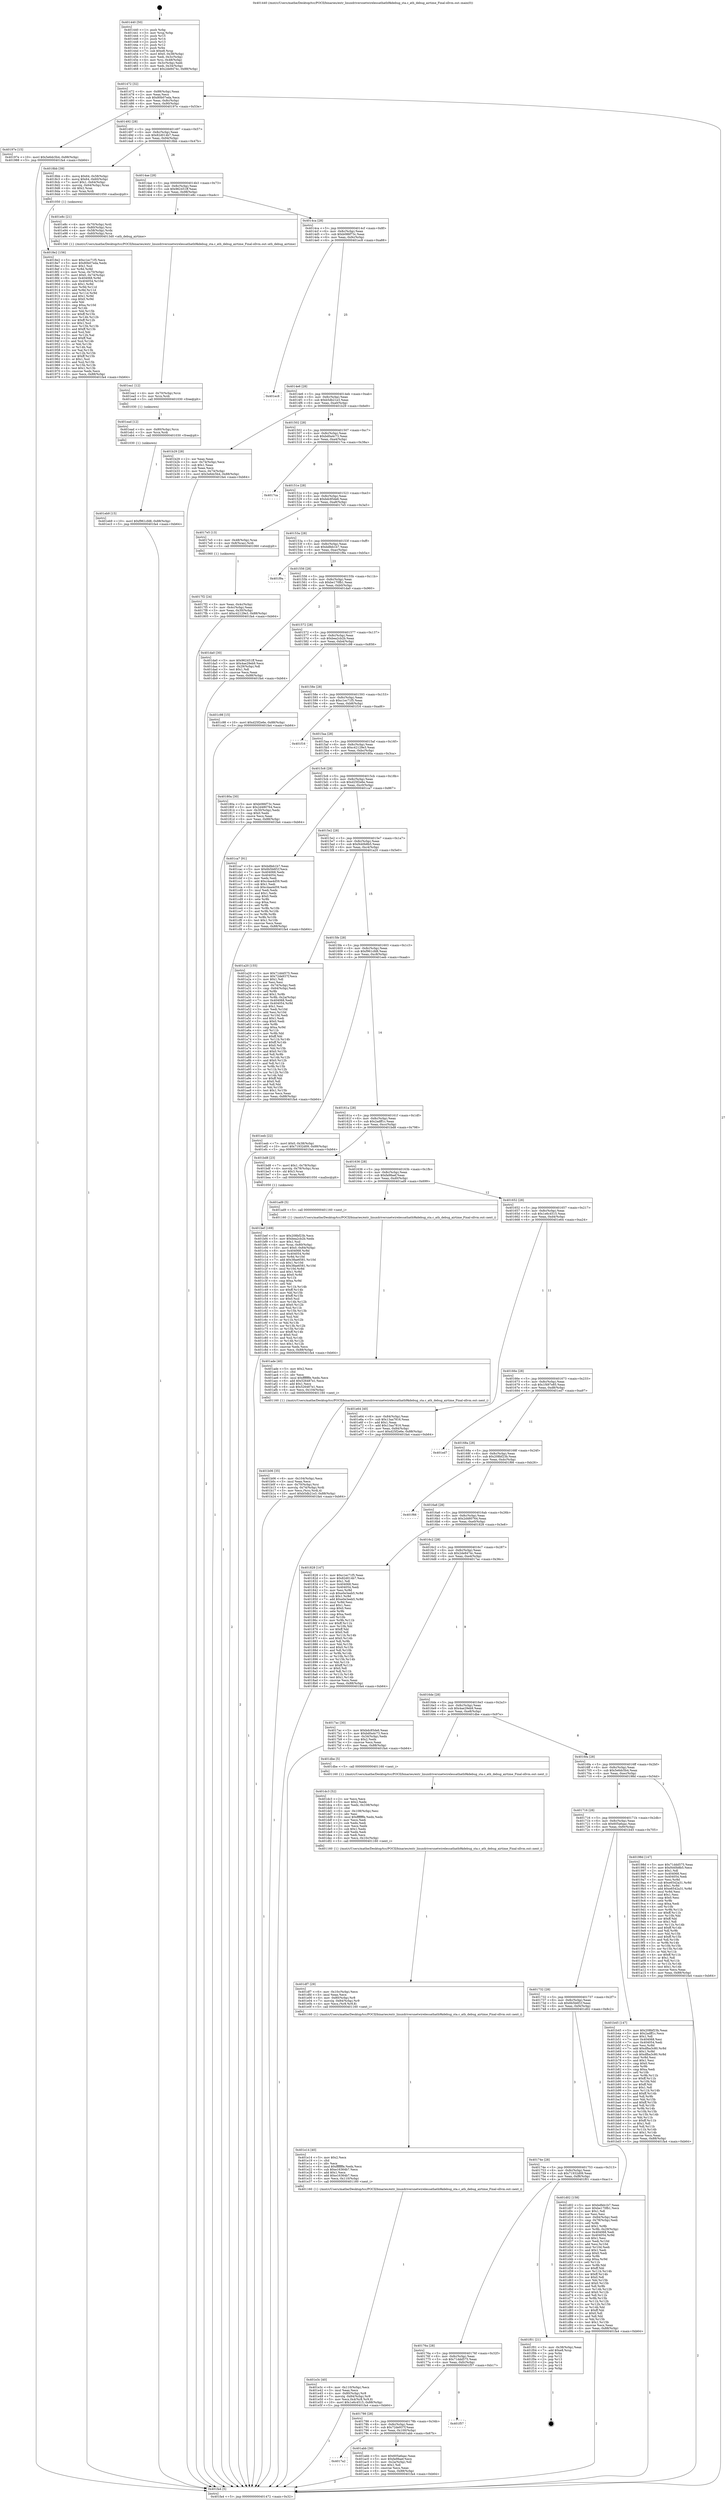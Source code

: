 digraph "0x401440" {
  label = "0x401440 (/mnt/c/Users/mathe/Desktop/tcc/POCII/binaries/extr_linuxdriversnetwirelessathath9kdebug_sta.c_ath_debug_airtime_Final-ollvm.out::main(0))"
  labelloc = "t"
  node[shape=record]

  Entry [label="",width=0.3,height=0.3,shape=circle,fillcolor=black,style=filled]
  "0x401472" [label="{
     0x401472 [32]\l
     | [instrs]\l
     &nbsp;&nbsp;0x401472 \<+6\>: mov -0x88(%rbp),%eax\l
     &nbsp;&nbsp;0x401478 \<+2\>: mov %eax,%ecx\l
     &nbsp;&nbsp;0x40147a \<+6\>: sub $0x80b07eda,%ecx\l
     &nbsp;&nbsp;0x401480 \<+6\>: mov %eax,-0x8c(%rbp)\l
     &nbsp;&nbsp;0x401486 \<+6\>: mov %ecx,-0x90(%rbp)\l
     &nbsp;&nbsp;0x40148c \<+6\>: je 000000000040197e \<main+0x53e\>\l
  }"]
  "0x40197e" [label="{
     0x40197e [15]\l
     | [instrs]\l
     &nbsp;&nbsp;0x40197e \<+10\>: movl $0x5e6dc5b4,-0x88(%rbp)\l
     &nbsp;&nbsp;0x401988 \<+5\>: jmp 0000000000401fa4 \<main+0xb64\>\l
  }"]
  "0x401492" [label="{
     0x401492 [28]\l
     | [instrs]\l
     &nbsp;&nbsp;0x401492 \<+5\>: jmp 0000000000401497 \<main+0x57\>\l
     &nbsp;&nbsp;0x401497 \<+6\>: mov -0x8c(%rbp),%eax\l
     &nbsp;&nbsp;0x40149d \<+5\>: sub $0x82d014b7,%eax\l
     &nbsp;&nbsp;0x4014a2 \<+6\>: mov %eax,-0x94(%rbp)\l
     &nbsp;&nbsp;0x4014a8 \<+6\>: je 00000000004018bb \<main+0x47b\>\l
  }"]
  Exit [label="",width=0.3,height=0.3,shape=circle,fillcolor=black,style=filled,peripheries=2]
  "0x4018bb" [label="{
     0x4018bb [39]\l
     | [instrs]\l
     &nbsp;&nbsp;0x4018bb \<+8\>: movq $0x64,-0x58(%rbp)\l
     &nbsp;&nbsp;0x4018c3 \<+8\>: movq $0x64,-0x60(%rbp)\l
     &nbsp;&nbsp;0x4018cb \<+7\>: movl $0x1,-0x64(%rbp)\l
     &nbsp;&nbsp;0x4018d2 \<+4\>: movslq -0x64(%rbp),%rax\l
     &nbsp;&nbsp;0x4018d6 \<+4\>: shl $0x2,%rax\l
     &nbsp;&nbsp;0x4018da \<+3\>: mov %rax,%rdi\l
     &nbsp;&nbsp;0x4018dd \<+5\>: call 0000000000401050 \<malloc@plt\>\l
     | [calls]\l
     &nbsp;&nbsp;0x401050 \{1\} (unknown)\l
  }"]
  "0x4014ae" [label="{
     0x4014ae [28]\l
     | [instrs]\l
     &nbsp;&nbsp;0x4014ae \<+5\>: jmp 00000000004014b3 \<main+0x73\>\l
     &nbsp;&nbsp;0x4014b3 \<+6\>: mov -0x8c(%rbp),%eax\l
     &nbsp;&nbsp;0x4014b9 \<+5\>: sub $0x962451ff,%eax\l
     &nbsp;&nbsp;0x4014be \<+6\>: mov %eax,-0x98(%rbp)\l
     &nbsp;&nbsp;0x4014c4 \<+6\>: je 0000000000401e8c \<main+0xa4c\>\l
  }"]
  "0x401eb9" [label="{
     0x401eb9 [15]\l
     | [instrs]\l
     &nbsp;&nbsp;0x401eb9 \<+10\>: movl $0xf961cfd8,-0x88(%rbp)\l
     &nbsp;&nbsp;0x401ec3 \<+5\>: jmp 0000000000401fa4 \<main+0xb64\>\l
  }"]
  "0x401e8c" [label="{
     0x401e8c [21]\l
     | [instrs]\l
     &nbsp;&nbsp;0x401e8c \<+4\>: mov -0x70(%rbp),%rdi\l
     &nbsp;&nbsp;0x401e90 \<+4\>: mov -0x80(%rbp),%rsi\l
     &nbsp;&nbsp;0x401e94 \<+4\>: mov -0x58(%rbp),%rdx\l
     &nbsp;&nbsp;0x401e98 \<+4\>: mov -0x60(%rbp),%rcx\l
     &nbsp;&nbsp;0x401e9c \<+5\>: call 00000000004013d0 \<ath_debug_airtime\>\l
     | [calls]\l
     &nbsp;&nbsp;0x4013d0 \{1\} (/mnt/c/Users/mathe/Desktop/tcc/POCII/binaries/extr_linuxdriversnetwirelessathath9kdebug_sta.c_ath_debug_airtime_Final-ollvm.out::ath_debug_airtime)\l
  }"]
  "0x4014ca" [label="{
     0x4014ca [28]\l
     | [instrs]\l
     &nbsp;&nbsp;0x4014ca \<+5\>: jmp 00000000004014cf \<main+0x8f\>\l
     &nbsp;&nbsp;0x4014cf \<+6\>: mov -0x8c(%rbp),%eax\l
     &nbsp;&nbsp;0x4014d5 \<+5\>: sub $0xb086f73c,%eax\l
     &nbsp;&nbsp;0x4014da \<+6\>: mov %eax,-0x9c(%rbp)\l
     &nbsp;&nbsp;0x4014e0 \<+6\>: je 0000000000401ec8 \<main+0xa88\>\l
  }"]
  "0x401ead" [label="{
     0x401ead [12]\l
     | [instrs]\l
     &nbsp;&nbsp;0x401ead \<+4\>: mov -0x80(%rbp),%rcx\l
     &nbsp;&nbsp;0x401eb1 \<+3\>: mov %rcx,%rdi\l
     &nbsp;&nbsp;0x401eb4 \<+5\>: call 0000000000401030 \<free@plt\>\l
     | [calls]\l
     &nbsp;&nbsp;0x401030 \{1\} (unknown)\l
  }"]
  "0x401ec8" [label="{
     0x401ec8\l
  }", style=dashed]
  "0x4014e6" [label="{
     0x4014e6 [28]\l
     | [instrs]\l
     &nbsp;&nbsp;0x4014e6 \<+5\>: jmp 00000000004014eb \<main+0xab\>\l
     &nbsp;&nbsp;0x4014eb \<+6\>: mov -0x8c(%rbp),%eax\l
     &nbsp;&nbsp;0x4014f1 \<+5\>: sub $0xb5db21e3,%eax\l
     &nbsp;&nbsp;0x4014f6 \<+6\>: mov %eax,-0xa0(%rbp)\l
     &nbsp;&nbsp;0x4014fc \<+6\>: je 0000000000401b29 \<main+0x6e9\>\l
  }"]
  "0x401ea1" [label="{
     0x401ea1 [12]\l
     | [instrs]\l
     &nbsp;&nbsp;0x401ea1 \<+4\>: mov -0x70(%rbp),%rcx\l
     &nbsp;&nbsp;0x401ea5 \<+3\>: mov %rcx,%rdi\l
     &nbsp;&nbsp;0x401ea8 \<+5\>: call 0000000000401030 \<free@plt\>\l
     | [calls]\l
     &nbsp;&nbsp;0x401030 \{1\} (unknown)\l
  }"]
  "0x401b29" [label="{
     0x401b29 [28]\l
     | [instrs]\l
     &nbsp;&nbsp;0x401b29 \<+2\>: xor %eax,%eax\l
     &nbsp;&nbsp;0x401b2b \<+3\>: mov -0x74(%rbp),%ecx\l
     &nbsp;&nbsp;0x401b2e \<+3\>: sub $0x1,%eax\l
     &nbsp;&nbsp;0x401b31 \<+2\>: sub %eax,%ecx\l
     &nbsp;&nbsp;0x401b33 \<+3\>: mov %ecx,-0x74(%rbp)\l
     &nbsp;&nbsp;0x401b36 \<+10\>: movl $0x5e6dc5b4,-0x88(%rbp)\l
     &nbsp;&nbsp;0x401b40 \<+5\>: jmp 0000000000401fa4 \<main+0xb64\>\l
  }"]
  "0x401502" [label="{
     0x401502 [28]\l
     | [instrs]\l
     &nbsp;&nbsp;0x401502 \<+5\>: jmp 0000000000401507 \<main+0xc7\>\l
     &nbsp;&nbsp;0x401507 \<+6\>: mov -0x8c(%rbp),%eax\l
     &nbsp;&nbsp;0x40150d \<+5\>: sub $0xbd0a4c73,%eax\l
     &nbsp;&nbsp;0x401512 \<+6\>: mov %eax,-0xa4(%rbp)\l
     &nbsp;&nbsp;0x401518 \<+6\>: je 00000000004017ca \<main+0x38a\>\l
  }"]
  "0x401e3c" [label="{
     0x401e3c [40]\l
     | [instrs]\l
     &nbsp;&nbsp;0x401e3c \<+6\>: mov -0x110(%rbp),%ecx\l
     &nbsp;&nbsp;0x401e42 \<+3\>: imul %eax,%ecx\l
     &nbsp;&nbsp;0x401e45 \<+4\>: mov -0x80(%rbp),%r8\l
     &nbsp;&nbsp;0x401e49 \<+7\>: movslq -0x84(%rbp),%r9\l
     &nbsp;&nbsp;0x401e50 \<+5\>: mov %ecx,0x4(%r8,%r9,8)\l
     &nbsp;&nbsp;0x401e55 \<+10\>: movl $0x1e6c4515,-0x88(%rbp)\l
     &nbsp;&nbsp;0x401e5f \<+5\>: jmp 0000000000401fa4 \<main+0xb64\>\l
  }"]
  "0x4017ca" [label="{
     0x4017ca\l
  }", style=dashed]
  "0x40151e" [label="{
     0x40151e [28]\l
     | [instrs]\l
     &nbsp;&nbsp;0x40151e \<+5\>: jmp 0000000000401523 \<main+0xe3\>\l
     &nbsp;&nbsp;0x401523 \<+6\>: mov -0x8c(%rbp),%eax\l
     &nbsp;&nbsp;0x401529 \<+5\>: sub $0xbdc85de6,%eax\l
     &nbsp;&nbsp;0x40152e \<+6\>: mov %eax,-0xa8(%rbp)\l
     &nbsp;&nbsp;0x401534 \<+6\>: je 00000000004017e5 \<main+0x3a5\>\l
  }"]
  "0x401e14" [label="{
     0x401e14 [40]\l
     | [instrs]\l
     &nbsp;&nbsp;0x401e14 \<+5\>: mov $0x2,%ecx\l
     &nbsp;&nbsp;0x401e19 \<+1\>: cltd\l
     &nbsp;&nbsp;0x401e1a \<+2\>: idiv %ecx\l
     &nbsp;&nbsp;0x401e1c \<+6\>: imul $0xfffffffe,%edx,%ecx\l
     &nbsp;&nbsp;0x401e22 \<+6\>: sub $0xe16364b7,%ecx\l
     &nbsp;&nbsp;0x401e28 \<+3\>: add $0x1,%ecx\l
     &nbsp;&nbsp;0x401e2b \<+6\>: add $0xe16364b7,%ecx\l
     &nbsp;&nbsp;0x401e31 \<+6\>: mov %ecx,-0x110(%rbp)\l
     &nbsp;&nbsp;0x401e37 \<+5\>: call 0000000000401160 \<next_i\>\l
     | [calls]\l
     &nbsp;&nbsp;0x401160 \{1\} (/mnt/c/Users/mathe/Desktop/tcc/POCII/binaries/extr_linuxdriversnetwirelessathath9kdebug_sta.c_ath_debug_airtime_Final-ollvm.out::next_i)\l
  }"]
  "0x4017e5" [label="{
     0x4017e5 [13]\l
     | [instrs]\l
     &nbsp;&nbsp;0x4017e5 \<+4\>: mov -0x48(%rbp),%rax\l
     &nbsp;&nbsp;0x4017e9 \<+4\>: mov 0x8(%rax),%rdi\l
     &nbsp;&nbsp;0x4017ed \<+5\>: call 0000000000401060 \<atoi@plt\>\l
     | [calls]\l
     &nbsp;&nbsp;0x401060 \{1\} (unknown)\l
  }"]
  "0x40153a" [label="{
     0x40153a [28]\l
     | [instrs]\l
     &nbsp;&nbsp;0x40153a \<+5\>: jmp 000000000040153f \<main+0xff\>\l
     &nbsp;&nbsp;0x40153f \<+6\>: mov -0x8c(%rbp),%eax\l
     &nbsp;&nbsp;0x401545 \<+5\>: sub $0xbdfeb1b7,%eax\l
     &nbsp;&nbsp;0x40154a \<+6\>: mov %eax,-0xac(%rbp)\l
     &nbsp;&nbsp;0x401550 \<+6\>: je 0000000000401f9a \<main+0xb5a\>\l
  }"]
  "0x401df7" [label="{
     0x401df7 [29]\l
     | [instrs]\l
     &nbsp;&nbsp;0x401df7 \<+6\>: mov -0x10c(%rbp),%ecx\l
     &nbsp;&nbsp;0x401dfd \<+3\>: imul %eax,%ecx\l
     &nbsp;&nbsp;0x401e00 \<+4\>: mov -0x80(%rbp),%r8\l
     &nbsp;&nbsp;0x401e04 \<+7\>: movslq -0x84(%rbp),%r9\l
     &nbsp;&nbsp;0x401e0b \<+4\>: mov %ecx,(%r8,%r9,8)\l
     &nbsp;&nbsp;0x401e0f \<+5\>: call 0000000000401160 \<next_i\>\l
     | [calls]\l
     &nbsp;&nbsp;0x401160 \{1\} (/mnt/c/Users/mathe/Desktop/tcc/POCII/binaries/extr_linuxdriversnetwirelessathath9kdebug_sta.c_ath_debug_airtime_Final-ollvm.out::next_i)\l
  }"]
  "0x401f9a" [label="{
     0x401f9a\l
  }", style=dashed]
  "0x401556" [label="{
     0x401556 [28]\l
     | [instrs]\l
     &nbsp;&nbsp;0x401556 \<+5\>: jmp 000000000040155b \<main+0x11b\>\l
     &nbsp;&nbsp;0x40155b \<+6\>: mov -0x8c(%rbp),%eax\l
     &nbsp;&nbsp;0x401561 \<+5\>: sub $0xbe170fb1,%eax\l
     &nbsp;&nbsp;0x401566 \<+6\>: mov %eax,-0xb0(%rbp)\l
     &nbsp;&nbsp;0x40156c \<+6\>: je 0000000000401da0 \<main+0x960\>\l
  }"]
  "0x401dc3" [label="{
     0x401dc3 [52]\l
     | [instrs]\l
     &nbsp;&nbsp;0x401dc3 \<+2\>: xor %ecx,%ecx\l
     &nbsp;&nbsp;0x401dc5 \<+5\>: mov $0x2,%edx\l
     &nbsp;&nbsp;0x401dca \<+6\>: mov %edx,-0x108(%rbp)\l
     &nbsp;&nbsp;0x401dd0 \<+1\>: cltd\l
     &nbsp;&nbsp;0x401dd1 \<+6\>: mov -0x108(%rbp),%esi\l
     &nbsp;&nbsp;0x401dd7 \<+2\>: idiv %esi\l
     &nbsp;&nbsp;0x401dd9 \<+6\>: imul $0xfffffffe,%edx,%edx\l
     &nbsp;&nbsp;0x401ddf \<+2\>: mov %ecx,%edi\l
     &nbsp;&nbsp;0x401de1 \<+2\>: sub %edx,%edi\l
     &nbsp;&nbsp;0x401de3 \<+2\>: mov %ecx,%edx\l
     &nbsp;&nbsp;0x401de5 \<+3\>: sub $0x1,%edx\l
     &nbsp;&nbsp;0x401de8 \<+2\>: add %edx,%edi\l
     &nbsp;&nbsp;0x401dea \<+2\>: sub %edi,%ecx\l
     &nbsp;&nbsp;0x401dec \<+6\>: mov %ecx,-0x10c(%rbp)\l
     &nbsp;&nbsp;0x401df2 \<+5\>: call 0000000000401160 \<next_i\>\l
     | [calls]\l
     &nbsp;&nbsp;0x401160 \{1\} (/mnt/c/Users/mathe/Desktop/tcc/POCII/binaries/extr_linuxdriversnetwirelessathath9kdebug_sta.c_ath_debug_airtime_Final-ollvm.out::next_i)\l
  }"]
  "0x401da0" [label="{
     0x401da0 [30]\l
     | [instrs]\l
     &nbsp;&nbsp;0x401da0 \<+5\>: mov $0x962451ff,%eax\l
     &nbsp;&nbsp;0x401da5 \<+5\>: mov $0x4ae29eb9,%ecx\l
     &nbsp;&nbsp;0x401daa \<+3\>: mov -0x29(%rbp),%dl\l
     &nbsp;&nbsp;0x401dad \<+3\>: test $0x1,%dl\l
     &nbsp;&nbsp;0x401db0 \<+3\>: cmovne %ecx,%eax\l
     &nbsp;&nbsp;0x401db3 \<+6\>: mov %eax,-0x88(%rbp)\l
     &nbsp;&nbsp;0x401db9 \<+5\>: jmp 0000000000401fa4 \<main+0xb64\>\l
  }"]
  "0x401572" [label="{
     0x401572 [28]\l
     | [instrs]\l
     &nbsp;&nbsp;0x401572 \<+5\>: jmp 0000000000401577 \<main+0x137\>\l
     &nbsp;&nbsp;0x401577 \<+6\>: mov -0x8c(%rbp),%eax\l
     &nbsp;&nbsp;0x40157d \<+5\>: sub $0xbea2cb2b,%eax\l
     &nbsp;&nbsp;0x401582 \<+6\>: mov %eax,-0xb4(%rbp)\l
     &nbsp;&nbsp;0x401588 \<+6\>: je 0000000000401c98 \<main+0x858\>\l
  }"]
  "0x401bef" [label="{
     0x401bef [169]\l
     | [instrs]\l
     &nbsp;&nbsp;0x401bef \<+5\>: mov $0x208bf23b,%ecx\l
     &nbsp;&nbsp;0x401bf4 \<+5\>: mov $0xbea2cb2b,%edx\l
     &nbsp;&nbsp;0x401bf9 \<+3\>: mov $0x1,%sil\l
     &nbsp;&nbsp;0x401bfc \<+4\>: mov %rax,-0x80(%rbp)\l
     &nbsp;&nbsp;0x401c00 \<+10\>: movl $0x0,-0x84(%rbp)\l
     &nbsp;&nbsp;0x401c0a \<+8\>: mov 0x404068,%r8d\l
     &nbsp;&nbsp;0x401c12 \<+8\>: mov 0x404054,%r9d\l
     &nbsp;&nbsp;0x401c1a \<+3\>: mov %r8d,%r10d\l
     &nbsp;&nbsp;0x401c1d \<+7\>: add $0x38ae6581,%r10d\l
     &nbsp;&nbsp;0x401c24 \<+4\>: sub $0x1,%r10d\l
     &nbsp;&nbsp;0x401c28 \<+7\>: sub $0x38ae6581,%r10d\l
     &nbsp;&nbsp;0x401c2f \<+4\>: imul %r10d,%r8d\l
     &nbsp;&nbsp;0x401c33 \<+4\>: and $0x1,%r8d\l
     &nbsp;&nbsp;0x401c37 \<+4\>: cmp $0x0,%r8d\l
     &nbsp;&nbsp;0x401c3b \<+4\>: sete %r11b\l
     &nbsp;&nbsp;0x401c3f \<+4\>: cmp $0xa,%r9d\l
     &nbsp;&nbsp;0x401c43 \<+3\>: setl %bl\l
     &nbsp;&nbsp;0x401c46 \<+3\>: mov %r11b,%r14b\l
     &nbsp;&nbsp;0x401c49 \<+4\>: xor $0xff,%r14b\l
     &nbsp;&nbsp;0x401c4d \<+3\>: mov %bl,%r15b\l
     &nbsp;&nbsp;0x401c50 \<+4\>: xor $0xff,%r15b\l
     &nbsp;&nbsp;0x401c54 \<+4\>: xor $0x0,%sil\l
     &nbsp;&nbsp;0x401c58 \<+3\>: mov %r14b,%r12b\l
     &nbsp;&nbsp;0x401c5b \<+4\>: and $0x0,%r12b\l
     &nbsp;&nbsp;0x401c5f \<+3\>: and %sil,%r11b\l
     &nbsp;&nbsp;0x401c62 \<+3\>: mov %r15b,%r13b\l
     &nbsp;&nbsp;0x401c65 \<+4\>: and $0x0,%r13b\l
     &nbsp;&nbsp;0x401c69 \<+3\>: and %sil,%bl\l
     &nbsp;&nbsp;0x401c6c \<+3\>: or %r11b,%r12b\l
     &nbsp;&nbsp;0x401c6f \<+3\>: or %bl,%r13b\l
     &nbsp;&nbsp;0x401c72 \<+3\>: xor %r13b,%r12b\l
     &nbsp;&nbsp;0x401c75 \<+3\>: or %r15b,%r14b\l
     &nbsp;&nbsp;0x401c78 \<+4\>: xor $0xff,%r14b\l
     &nbsp;&nbsp;0x401c7c \<+4\>: or $0x0,%sil\l
     &nbsp;&nbsp;0x401c80 \<+3\>: and %sil,%r14b\l
     &nbsp;&nbsp;0x401c83 \<+3\>: or %r14b,%r12b\l
     &nbsp;&nbsp;0x401c86 \<+4\>: test $0x1,%r12b\l
     &nbsp;&nbsp;0x401c8a \<+3\>: cmovne %edx,%ecx\l
     &nbsp;&nbsp;0x401c8d \<+6\>: mov %ecx,-0x88(%rbp)\l
     &nbsp;&nbsp;0x401c93 \<+5\>: jmp 0000000000401fa4 \<main+0xb64\>\l
  }"]
  "0x401c98" [label="{
     0x401c98 [15]\l
     | [instrs]\l
     &nbsp;&nbsp;0x401c98 \<+10\>: movl $0xd25f2e6e,-0x88(%rbp)\l
     &nbsp;&nbsp;0x401ca2 \<+5\>: jmp 0000000000401fa4 \<main+0xb64\>\l
  }"]
  "0x40158e" [label="{
     0x40158e [28]\l
     | [instrs]\l
     &nbsp;&nbsp;0x40158e \<+5\>: jmp 0000000000401593 \<main+0x153\>\l
     &nbsp;&nbsp;0x401593 \<+6\>: mov -0x8c(%rbp),%eax\l
     &nbsp;&nbsp;0x401599 \<+5\>: sub $0xc1ec71f5,%eax\l
     &nbsp;&nbsp;0x40159e \<+6\>: mov %eax,-0xb8(%rbp)\l
     &nbsp;&nbsp;0x4015a4 \<+6\>: je 0000000000401f16 \<main+0xad6\>\l
  }"]
  "0x401b06" [label="{
     0x401b06 [35]\l
     | [instrs]\l
     &nbsp;&nbsp;0x401b06 \<+6\>: mov -0x104(%rbp),%ecx\l
     &nbsp;&nbsp;0x401b0c \<+3\>: imul %eax,%ecx\l
     &nbsp;&nbsp;0x401b0f \<+4\>: mov -0x70(%rbp),%rsi\l
     &nbsp;&nbsp;0x401b13 \<+4\>: movslq -0x74(%rbp),%rdi\l
     &nbsp;&nbsp;0x401b17 \<+3\>: mov %ecx,(%rsi,%rdi,4)\l
     &nbsp;&nbsp;0x401b1a \<+10\>: movl $0xb5db21e3,-0x88(%rbp)\l
     &nbsp;&nbsp;0x401b24 \<+5\>: jmp 0000000000401fa4 \<main+0xb64\>\l
  }"]
  "0x401f16" [label="{
     0x401f16\l
  }", style=dashed]
  "0x4015aa" [label="{
     0x4015aa [28]\l
     | [instrs]\l
     &nbsp;&nbsp;0x4015aa \<+5\>: jmp 00000000004015af \<main+0x16f\>\l
     &nbsp;&nbsp;0x4015af \<+6\>: mov -0x8c(%rbp),%eax\l
     &nbsp;&nbsp;0x4015b5 \<+5\>: sub $0xc42129e3,%eax\l
     &nbsp;&nbsp;0x4015ba \<+6\>: mov %eax,-0xbc(%rbp)\l
     &nbsp;&nbsp;0x4015c0 \<+6\>: je 000000000040180a \<main+0x3ca\>\l
  }"]
  "0x401ade" [label="{
     0x401ade [40]\l
     | [instrs]\l
     &nbsp;&nbsp;0x401ade \<+5\>: mov $0x2,%ecx\l
     &nbsp;&nbsp;0x401ae3 \<+1\>: cltd\l
     &nbsp;&nbsp;0x401ae4 \<+2\>: idiv %ecx\l
     &nbsp;&nbsp;0x401ae6 \<+6\>: imul $0xfffffffe,%edx,%ecx\l
     &nbsp;&nbsp;0x401aec \<+6\>: add $0x526487e1,%ecx\l
     &nbsp;&nbsp;0x401af2 \<+3\>: add $0x1,%ecx\l
     &nbsp;&nbsp;0x401af5 \<+6\>: sub $0x526487e1,%ecx\l
     &nbsp;&nbsp;0x401afb \<+6\>: mov %ecx,-0x104(%rbp)\l
     &nbsp;&nbsp;0x401b01 \<+5\>: call 0000000000401160 \<next_i\>\l
     | [calls]\l
     &nbsp;&nbsp;0x401160 \{1\} (/mnt/c/Users/mathe/Desktop/tcc/POCII/binaries/extr_linuxdriversnetwirelessathath9kdebug_sta.c_ath_debug_airtime_Final-ollvm.out::next_i)\l
  }"]
  "0x40180a" [label="{
     0x40180a [30]\l
     | [instrs]\l
     &nbsp;&nbsp;0x40180a \<+5\>: mov $0xb086f73c,%eax\l
     &nbsp;&nbsp;0x40180f \<+5\>: mov $0x2d480764,%ecx\l
     &nbsp;&nbsp;0x401814 \<+3\>: mov -0x30(%rbp),%edx\l
     &nbsp;&nbsp;0x401817 \<+3\>: cmp $0x0,%edx\l
     &nbsp;&nbsp;0x40181a \<+3\>: cmove %ecx,%eax\l
     &nbsp;&nbsp;0x40181d \<+6\>: mov %eax,-0x88(%rbp)\l
     &nbsp;&nbsp;0x401823 \<+5\>: jmp 0000000000401fa4 \<main+0xb64\>\l
  }"]
  "0x4015c6" [label="{
     0x4015c6 [28]\l
     | [instrs]\l
     &nbsp;&nbsp;0x4015c6 \<+5\>: jmp 00000000004015cb \<main+0x18b\>\l
     &nbsp;&nbsp;0x4015cb \<+6\>: mov -0x8c(%rbp),%eax\l
     &nbsp;&nbsp;0x4015d1 \<+5\>: sub $0xd25f2e6e,%eax\l
     &nbsp;&nbsp;0x4015d6 \<+6\>: mov %eax,-0xc0(%rbp)\l
     &nbsp;&nbsp;0x4015dc \<+6\>: je 0000000000401ca7 \<main+0x867\>\l
  }"]
  "0x4017a2" [label="{
     0x4017a2\l
  }", style=dashed]
  "0x401ca7" [label="{
     0x401ca7 [91]\l
     | [instrs]\l
     &nbsp;&nbsp;0x401ca7 \<+5\>: mov $0xbdfeb1b7,%eax\l
     &nbsp;&nbsp;0x401cac \<+5\>: mov $0x6b5b6f1f,%ecx\l
     &nbsp;&nbsp;0x401cb1 \<+7\>: mov 0x404068,%edx\l
     &nbsp;&nbsp;0x401cb8 \<+7\>: mov 0x404054,%esi\l
     &nbsp;&nbsp;0x401cbf \<+2\>: mov %edx,%edi\l
     &nbsp;&nbsp;0x401cc1 \<+6\>: add $0xc4aa4d59,%edi\l
     &nbsp;&nbsp;0x401cc7 \<+3\>: sub $0x1,%edi\l
     &nbsp;&nbsp;0x401cca \<+6\>: sub $0xc4aa4d59,%edi\l
     &nbsp;&nbsp;0x401cd0 \<+3\>: imul %edi,%edx\l
     &nbsp;&nbsp;0x401cd3 \<+3\>: and $0x1,%edx\l
     &nbsp;&nbsp;0x401cd6 \<+3\>: cmp $0x0,%edx\l
     &nbsp;&nbsp;0x401cd9 \<+4\>: sete %r8b\l
     &nbsp;&nbsp;0x401cdd \<+3\>: cmp $0xa,%esi\l
     &nbsp;&nbsp;0x401ce0 \<+4\>: setl %r9b\l
     &nbsp;&nbsp;0x401ce4 \<+3\>: mov %r8b,%r10b\l
     &nbsp;&nbsp;0x401ce7 \<+3\>: and %r9b,%r10b\l
     &nbsp;&nbsp;0x401cea \<+3\>: xor %r9b,%r8b\l
     &nbsp;&nbsp;0x401ced \<+3\>: or %r8b,%r10b\l
     &nbsp;&nbsp;0x401cf0 \<+4\>: test $0x1,%r10b\l
     &nbsp;&nbsp;0x401cf4 \<+3\>: cmovne %ecx,%eax\l
     &nbsp;&nbsp;0x401cf7 \<+6\>: mov %eax,-0x88(%rbp)\l
     &nbsp;&nbsp;0x401cfd \<+5\>: jmp 0000000000401fa4 \<main+0xb64\>\l
  }"]
  "0x4015e2" [label="{
     0x4015e2 [28]\l
     | [instrs]\l
     &nbsp;&nbsp;0x4015e2 \<+5\>: jmp 00000000004015e7 \<main+0x1a7\>\l
     &nbsp;&nbsp;0x4015e7 \<+6\>: mov -0x8c(%rbp),%eax\l
     &nbsp;&nbsp;0x4015ed \<+5\>: sub $0xf440b8b5,%eax\l
     &nbsp;&nbsp;0x4015f2 \<+6\>: mov %eax,-0xc4(%rbp)\l
     &nbsp;&nbsp;0x4015f8 \<+6\>: je 0000000000401a20 \<main+0x5e0\>\l
  }"]
  "0x401abb" [label="{
     0x401abb [30]\l
     | [instrs]\l
     &nbsp;&nbsp;0x401abb \<+5\>: mov $0x605a6aac,%eax\l
     &nbsp;&nbsp;0x401ac0 \<+5\>: mov $0xfa98aef,%ecx\l
     &nbsp;&nbsp;0x401ac5 \<+3\>: mov -0x2a(%rbp),%dl\l
     &nbsp;&nbsp;0x401ac8 \<+3\>: test $0x1,%dl\l
     &nbsp;&nbsp;0x401acb \<+3\>: cmovne %ecx,%eax\l
     &nbsp;&nbsp;0x401ace \<+6\>: mov %eax,-0x88(%rbp)\l
     &nbsp;&nbsp;0x401ad4 \<+5\>: jmp 0000000000401fa4 \<main+0xb64\>\l
  }"]
  "0x401a20" [label="{
     0x401a20 [155]\l
     | [instrs]\l
     &nbsp;&nbsp;0x401a20 \<+5\>: mov $0x71ddd575,%eax\l
     &nbsp;&nbsp;0x401a25 \<+5\>: mov $0x72de937f,%ecx\l
     &nbsp;&nbsp;0x401a2a \<+2\>: mov $0x1,%dl\l
     &nbsp;&nbsp;0x401a2c \<+2\>: xor %esi,%esi\l
     &nbsp;&nbsp;0x401a2e \<+3\>: mov -0x74(%rbp),%edi\l
     &nbsp;&nbsp;0x401a31 \<+3\>: cmp -0x64(%rbp),%edi\l
     &nbsp;&nbsp;0x401a34 \<+4\>: setl %r8b\l
     &nbsp;&nbsp;0x401a38 \<+4\>: and $0x1,%r8b\l
     &nbsp;&nbsp;0x401a3c \<+4\>: mov %r8b,-0x2a(%rbp)\l
     &nbsp;&nbsp;0x401a40 \<+7\>: mov 0x404068,%edi\l
     &nbsp;&nbsp;0x401a47 \<+8\>: mov 0x404054,%r9d\l
     &nbsp;&nbsp;0x401a4f \<+3\>: sub $0x1,%esi\l
     &nbsp;&nbsp;0x401a52 \<+3\>: mov %edi,%r10d\l
     &nbsp;&nbsp;0x401a55 \<+3\>: add %esi,%r10d\l
     &nbsp;&nbsp;0x401a58 \<+4\>: imul %r10d,%edi\l
     &nbsp;&nbsp;0x401a5c \<+3\>: and $0x1,%edi\l
     &nbsp;&nbsp;0x401a5f \<+3\>: cmp $0x0,%edi\l
     &nbsp;&nbsp;0x401a62 \<+4\>: sete %r8b\l
     &nbsp;&nbsp;0x401a66 \<+4\>: cmp $0xa,%r9d\l
     &nbsp;&nbsp;0x401a6a \<+4\>: setl %r11b\l
     &nbsp;&nbsp;0x401a6e \<+3\>: mov %r8b,%bl\l
     &nbsp;&nbsp;0x401a71 \<+3\>: xor $0xff,%bl\l
     &nbsp;&nbsp;0x401a74 \<+3\>: mov %r11b,%r14b\l
     &nbsp;&nbsp;0x401a77 \<+4\>: xor $0xff,%r14b\l
     &nbsp;&nbsp;0x401a7b \<+3\>: xor $0x0,%dl\l
     &nbsp;&nbsp;0x401a7e \<+3\>: mov %bl,%r15b\l
     &nbsp;&nbsp;0x401a81 \<+4\>: and $0x0,%r15b\l
     &nbsp;&nbsp;0x401a85 \<+3\>: and %dl,%r8b\l
     &nbsp;&nbsp;0x401a88 \<+3\>: mov %r14b,%r12b\l
     &nbsp;&nbsp;0x401a8b \<+4\>: and $0x0,%r12b\l
     &nbsp;&nbsp;0x401a8f \<+3\>: and %dl,%r11b\l
     &nbsp;&nbsp;0x401a92 \<+3\>: or %r8b,%r15b\l
     &nbsp;&nbsp;0x401a95 \<+3\>: or %r11b,%r12b\l
     &nbsp;&nbsp;0x401a98 \<+3\>: xor %r12b,%r15b\l
     &nbsp;&nbsp;0x401a9b \<+3\>: or %r14b,%bl\l
     &nbsp;&nbsp;0x401a9e \<+3\>: xor $0xff,%bl\l
     &nbsp;&nbsp;0x401aa1 \<+3\>: or $0x0,%dl\l
     &nbsp;&nbsp;0x401aa4 \<+2\>: and %dl,%bl\l
     &nbsp;&nbsp;0x401aa6 \<+3\>: or %bl,%r15b\l
     &nbsp;&nbsp;0x401aa9 \<+4\>: test $0x1,%r15b\l
     &nbsp;&nbsp;0x401aad \<+3\>: cmovne %ecx,%eax\l
     &nbsp;&nbsp;0x401ab0 \<+6\>: mov %eax,-0x88(%rbp)\l
     &nbsp;&nbsp;0x401ab6 \<+5\>: jmp 0000000000401fa4 \<main+0xb64\>\l
  }"]
  "0x4015fe" [label="{
     0x4015fe [28]\l
     | [instrs]\l
     &nbsp;&nbsp;0x4015fe \<+5\>: jmp 0000000000401603 \<main+0x1c3\>\l
     &nbsp;&nbsp;0x401603 \<+6\>: mov -0x8c(%rbp),%eax\l
     &nbsp;&nbsp;0x401609 \<+5\>: sub $0xf961cfd8,%eax\l
     &nbsp;&nbsp;0x40160e \<+6\>: mov %eax,-0xc8(%rbp)\l
     &nbsp;&nbsp;0x401614 \<+6\>: je 0000000000401eeb \<main+0xaab\>\l
  }"]
  "0x401786" [label="{
     0x401786 [28]\l
     | [instrs]\l
     &nbsp;&nbsp;0x401786 \<+5\>: jmp 000000000040178b \<main+0x34b\>\l
     &nbsp;&nbsp;0x40178b \<+6\>: mov -0x8c(%rbp),%eax\l
     &nbsp;&nbsp;0x401791 \<+5\>: sub $0x72de937f,%eax\l
     &nbsp;&nbsp;0x401796 \<+6\>: mov %eax,-0x100(%rbp)\l
     &nbsp;&nbsp;0x40179c \<+6\>: je 0000000000401abb \<main+0x67b\>\l
  }"]
  "0x401eeb" [label="{
     0x401eeb [22]\l
     | [instrs]\l
     &nbsp;&nbsp;0x401eeb \<+7\>: movl $0x0,-0x38(%rbp)\l
     &nbsp;&nbsp;0x401ef2 \<+10\>: movl $0x71932d09,-0x88(%rbp)\l
     &nbsp;&nbsp;0x401efc \<+5\>: jmp 0000000000401fa4 \<main+0xb64\>\l
  }"]
  "0x40161a" [label="{
     0x40161a [28]\l
     | [instrs]\l
     &nbsp;&nbsp;0x40161a \<+5\>: jmp 000000000040161f \<main+0x1df\>\l
     &nbsp;&nbsp;0x40161f \<+6\>: mov -0x8c(%rbp),%eax\l
     &nbsp;&nbsp;0x401625 \<+5\>: sub $0x2adff1c,%eax\l
     &nbsp;&nbsp;0x40162a \<+6\>: mov %eax,-0xcc(%rbp)\l
     &nbsp;&nbsp;0x401630 \<+6\>: je 0000000000401bd8 \<main+0x798\>\l
  }"]
  "0x401f57" [label="{
     0x401f57\l
  }", style=dashed]
  "0x401bd8" [label="{
     0x401bd8 [23]\l
     | [instrs]\l
     &nbsp;&nbsp;0x401bd8 \<+7\>: movl $0x1,-0x78(%rbp)\l
     &nbsp;&nbsp;0x401bdf \<+4\>: movslq -0x78(%rbp),%rax\l
     &nbsp;&nbsp;0x401be3 \<+4\>: shl $0x3,%rax\l
     &nbsp;&nbsp;0x401be7 \<+3\>: mov %rax,%rdi\l
     &nbsp;&nbsp;0x401bea \<+5\>: call 0000000000401050 \<malloc@plt\>\l
     | [calls]\l
     &nbsp;&nbsp;0x401050 \{1\} (unknown)\l
  }"]
  "0x401636" [label="{
     0x401636 [28]\l
     | [instrs]\l
     &nbsp;&nbsp;0x401636 \<+5\>: jmp 000000000040163b \<main+0x1fb\>\l
     &nbsp;&nbsp;0x40163b \<+6\>: mov -0x8c(%rbp),%eax\l
     &nbsp;&nbsp;0x401641 \<+5\>: sub $0xfa98aef,%eax\l
     &nbsp;&nbsp;0x401646 \<+6\>: mov %eax,-0xd0(%rbp)\l
     &nbsp;&nbsp;0x40164c \<+6\>: je 0000000000401ad9 \<main+0x699\>\l
  }"]
  "0x40176a" [label="{
     0x40176a [28]\l
     | [instrs]\l
     &nbsp;&nbsp;0x40176a \<+5\>: jmp 000000000040176f \<main+0x32f\>\l
     &nbsp;&nbsp;0x40176f \<+6\>: mov -0x8c(%rbp),%eax\l
     &nbsp;&nbsp;0x401775 \<+5\>: sub $0x71ddd575,%eax\l
     &nbsp;&nbsp;0x40177a \<+6\>: mov %eax,-0xfc(%rbp)\l
     &nbsp;&nbsp;0x401780 \<+6\>: je 0000000000401f57 \<main+0xb17\>\l
  }"]
  "0x401ad9" [label="{
     0x401ad9 [5]\l
     | [instrs]\l
     &nbsp;&nbsp;0x401ad9 \<+5\>: call 0000000000401160 \<next_i\>\l
     | [calls]\l
     &nbsp;&nbsp;0x401160 \{1\} (/mnt/c/Users/mathe/Desktop/tcc/POCII/binaries/extr_linuxdriversnetwirelessathath9kdebug_sta.c_ath_debug_airtime_Final-ollvm.out::next_i)\l
  }"]
  "0x401652" [label="{
     0x401652 [28]\l
     | [instrs]\l
     &nbsp;&nbsp;0x401652 \<+5\>: jmp 0000000000401657 \<main+0x217\>\l
     &nbsp;&nbsp;0x401657 \<+6\>: mov -0x8c(%rbp),%eax\l
     &nbsp;&nbsp;0x40165d \<+5\>: sub $0x1e6c4515,%eax\l
     &nbsp;&nbsp;0x401662 \<+6\>: mov %eax,-0xd4(%rbp)\l
     &nbsp;&nbsp;0x401668 \<+6\>: je 0000000000401e64 \<main+0xa24\>\l
  }"]
  "0x401f01" [label="{
     0x401f01 [21]\l
     | [instrs]\l
     &nbsp;&nbsp;0x401f01 \<+3\>: mov -0x38(%rbp),%eax\l
     &nbsp;&nbsp;0x401f04 \<+7\>: add $0xe8,%rsp\l
     &nbsp;&nbsp;0x401f0b \<+1\>: pop %rbx\l
     &nbsp;&nbsp;0x401f0c \<+2\>: pop %r12\l
     &nbsp;&nbsp;0x401f0e \<+2\>: pop %r13\l
     &nbsp;&nbsp;0x401f10 \<+2\>: pop %r14\l
     &nbsp;&nbsp;0x401f12 \<+2\>: pop %r15\l
     &nbsp;&nbsp;0x401f14 \<+1\>: pop %rbp\l
     &nbsp;&nbsp;0x401f15 \<+1\>: ret\l
  }"]
  "0x401e64" [label="{
     0x401e64 [40]\l
     | [instrs]\l
     &nbsp;&nbsp;0x401e64 \<+6\>: mov -0x84(%rbp),%eax\l
     &nbsp;&nbsp;0x401e6a \<+5\>: sub $0x13aa7816,%eax\l
     &nbsp;&nbsp;0x401e6f \<+3\>: add $0x1,%eax\l
     &nbsp;&nbsp;0x401e72 \<+5\>: add $0x13aa7816,%eax\l
     &nbsp;&nbsp;0x401e77 \<+6\>: mov %eax,-0x84(%rbp)\l
     &nbsp;&nbsp;0x401e7d \<+10\>: movl $0xd25f2e6e,-0x88(%rbp)\l
     &nbsp;&nbsp;0x401e87 \<+5\>: jmp 0000000000401fa4 \<main+0xb64\>\l
  }"]
  "0x40166e" [label="{
     0x40166e [28]\l
     | [instrs]\l
     &nbsp;&nbsp;0x40166e \<+5\>: jmp 0000000000401673 \<main+0x233\>\l
     &nbsp;&nbsp;0x401673 \<+6\>: mov -0x8c(%rbp),%eax\l
     &nbsp;&nbsp;0x401679 \<+5\>: sub $0x1f497e85,%eax\l
     &nbsp;&nbsp;0x40167e \<+6\>: mov %eax,-0xd8(%rbp)\l
     &nbsp;&nbsp;0x401684 \<+6\>: je 0000000000401ed7 \<main+0xa97\>\l
  }"]
  "0x40174e" [label="{
     0x40174e [28]\l
     | [instrs]\l
     &nbsp;&nbsp;0x40174e \<+5\>: jmp 0000000000401753 \<main+0x313\>\l
     &nbsp;&nbsp;0x401753 \<+6\>: mov -0x8c(%rbp),%eax\l
     &nbsp;&nbsp;0x401759 \<+5\>: sub $0x71932d09,%eax\l
     &nbsp;&nbsp;0x40175e \<+6\>: mov %eax,-0xf8(%rbp)\l
     &nbsp;&nbsp;0x401764 \<+6\>: je 0000000000401f01 \<main+0xac1\>\l
  }"]
  "0x401ed7" [label="{
     0x401ed7\l
  }", style=dashed]
  "0x40168a" [label="{
     0x40168a [28]\l
     | [instrs]\l
     &nbsp;&nbsp;0x40168a \<+5\>: jmp 000000000040168f \<main+0x24f\>\l
     &nbsp;&nbsp;0x40168f \<+6\>: mov -0x8c(%rbp),%eax\l
     &nbsp;&nbsp;0x401695 \<+5\>: sub $0x208bf23b,%eax\l
     &nbsp;&nbsp;0x40169a \<+6\>: mov %eax,-0xdc(%rbp)\l
     &nbsp;&nbsp;0x4016a0 \<+6\>: je 0000000000401f66 \<main+0xb26\>\l
  }"]
  "0x401d02" [label="{
     0x401d02 [158]\l
     | [instrs]\l
     &nbsp;&nbsp;0x401d02 \<+5\>: mov $0xbdfeb1b7,%eax\l
     &nbsp;&nbsp;0x401d07 \<+5\>: mov $0xbe170fb1,%ecx\l
     &nbsp;&nbsp;0x401d0c \<+2\>: mov $0x1,%dl\l
     &nbsp;&nbsp;0x401d0e \<+2\>: xor %esi,%esi\l
     &nbsp;&nbsp;0x401d10 \<+6\>: mov -0x84(%rbp),%edi\l
     &nbsp;&nbsp;0x401d16 \<+3\>: cmp -0x78(%rbp),%edi\l
     &nbsp;&nbsp;0x401d19 \<+4\>: setl %r8b\l
     &nbsp;&nbsp;0x401d1d \<+4\>: and $0x1,%r8b\l
     &nbsp;&nbsp;0x401d21 \<+4\>: mov %r8b,-0x29(%rbp)\l
     &nbsp;&nbsp;0x401d25 \<+7\>: mov 0x404068,%edi\l
     &nbsp;&nbsp;0x401d2c \<+8\>: mov 0x404054,%r9d\l
     &nbsp;&nbsp;0x401d34 \<+3\>: sub $0x1,%esi\l
     &nbsp;&nbsp;0x401d37 \<+3\>: mov %edi,%r10d\l
     &nbsp;&nbsp;0x401d3a \<+3\>: add %esi,%r10d\l
     &nbsp;&nbsp;0x401d3d \<+4\>: imul %r10d,%edi\l
     &nbsp;&nbsp;0x401d41 \<+3\>: and $0x1,%edi\l
     &nbsp;&nbsp;0x401d44 \<+3\>: cmp $0x0,%edi\l
     &nbsp;&nbsp;0x401d47 \<+4\>: sete %r8b\l
     &nbsp;&nbsp;0x401d4b \<+4\>: cmp $0xa,%r9d\l
     &nbsp;&nbsp;0x401d4f \<+4\>: setl %r11b\l
     &nbsp;&nbsp;0x401d53 \<+3\>: mov %r8b,%bl\l
     &nbsp;&nbsp;0x401d56 \<+3\>: xor $0xff,%bl\l
     &nbsp;&nbsp;0x401d59 \<+3\>: mov %r11b,%r14b\l
     &nbsp;&nbsp;0x401d5c \<+4\>: xor $0xff,%r14b\l
     &nbsp;&nbsp;0x401d60 \<+3\>: xor $0x0,%dl\l
     &nbsp;&nbsp;0x401d63 \<+3\>: mov %bl,%r15b\l
     &nbsp;&nbsp;0x401d66 \<+4\>: and $0x0,%r15b\l
     &nbsp;&nbsp;0x401d6a \<+3\>: and %dl,%r8b\l
     &nbsp;&nbsp;0x401d6d \<+3\>: mov %r14b,%r12b\l
     &nbsp;&nbsp;0x401d70 \<+4\>: and $0x0,%r12b\l
     &nbsp;&nbsp;0x401d74 \<+3\>: and %dl,%r11b\l
     &nbsp;&nbsp;0x401d77 \<+3\>: or %r8b,%r15b\l
     &nbsp;&nbsp;0x401d7a \<+3\>: or %r11b,%r12b\l
     &nbsp;&nbsp;0x401d7d \<+3\>: xor %r12b,%r15b\l
     &nbsp;&nbsp;0x401d80 \<+3\>: or %r14b,%bl\l
     &nbsp;&nbsp;0x401d83 \<+3\>: xor $0xff,%bl\l
     &nbsp;&nbsp;0x401d86 \<+3\>: or $0x0,%dl\l
     &nbsp;&nbsp;0x401d89 \<+2\>: and %dl,%bl\l
     &nbsp;&nbsp;0x401d8b \<+3\>: or %bl,%r15b\l
     &nbsp;&nbsp;0x401d8e \<+4\>: test $0x1,%r15b\l
     &nbsp;&nbsp;0x401d92 \<+3\>: cmovne %ecx,%eax\l
     &nbsp;&nbsp;0x401d95 \<+6\>: mov %eax,-0x88(%rbp)\l
     &nbsp;&nbsp;0x401d9b \<+5\>: jmp 0000000000401fa4 \<main+0xb64\>\l
  }"]
  "0x401f66" [label="{
     0x401f66\l
  }", style=dashed]
  "0x4016a6" [label="{
     0x4016a6 [28]\l
     | [instrs]\l
     &nbsp;&nbsp;0x4016a6 \<+5\>: jmp 00000000004016ab \<main+0x26b\>\l
     &nbsp;&nbsp;0x4016ab \<+6\>: mov -0x8c(%rbp),%eax\l
     &nbsp;&nbsp;0x4016b1 \<+5\>: sub $0x2d480764,%eax\l
     &nbsp;&nbsp;0x4016b6 \<+6\>: mov %eax,-0xe0(%rbp)\l
     &nbsp;&nbsp;0x4016bc \<+6\>: je 0000000000401828 \<main+0x3e8\>\l
  }"]
  "0x401732" [label="{
     0x401732 [28]\l
     | [instrs]\l
     &nbsp;&nbsp;0x401732 \<+5\>: jmp 0000000000401737 \<main+0x2f7\>\l
     &nbsp;&nbsp;0x401737 \<+6\>: mov -0x8c(%rbp),%eax\l
     &nbsp;&nbsp;0x40173d \<+5\>: sub $0x6b5b6f1f,%eax\l
     &nbsp;&nbsp;0x401742 \<+6\>: mov %eax,-0xf4(%rbp)\l
     &nbsp;&nbsp;0x401748 \<+6\>: je 0000000000401d02 \<main+0x8c2\>\l
  }"]
  "0x401828" [label="{
     0x401828 [147]\l
     | [instrs]\l
     &nbsp;&nbsp;0x401828 \<+5\>: mov $0xc1ec71f5,%eax\l
     &nbsp;&nbsp;0x40182d \<+5\>: mov $0x82d014b7,%ecx\l
     &nbsp;&nbsp;0x401832 \<+2\>: mov $0x1,%dl\l
     &nbsp;&nbsp;0x401834 \<+7\>: mov 0x404068,%esi\l
     &nbsp;&nbsp;0x40183b \<+7\>: mov 0x404054,%edi\l
     &nbsp;&nbsp;0x401842 \<+3\>: mov %esi,%r8d\l
     &nbsp;&nbsp;0x401845 \<+7\>: sub $0xe0e3eeb5,%r8d\l
     &nbsp;&nbsp;0x40184c \<+4\>: sub $0x1,%r8d\l
     &nbsp;&nbsp;0x401850 \<+7\>: add $0xe0e3eeb5,%r8d\l
     &nbsp;&nbsp;0x401857 \<+4\>: imul %r8d,%esi\l
     &nbsp;&nbsp;0x40185b \<+3\>: and $0x1,%esi\l
     &nbsp;&nbsp;0x40185e \<+3\>: cmp $0x0,%esi\l
     &nbsp;&nbsp;0x401861 \<+4\>: sete %r9b\l
     &nbsp;&nbsp;0x401865 \<+3\>: cmp $0xa,%edi\l
     &nbsp;&nbsp;0x401868 \<+4\>: setl %r10b\l
     &nbsp;&nbsp;0x40186c \<+3\>: mov %r9b,%r11b\l
     &nbsp;&nbsp;0x40186f \<+4\>: xor $0xff,%r11b\l
     &nbsp;&nbsp;0x401873 \<+3\>: mov %r10b,%bl\l
     &nbsp;&nbsp;0x401876 \<+3\>: xor $0xff,%bl\l
     &nbsp;&nbsp;0x401879 \<+3\>: xor $0x0,%dl\l
     &nbsp;&nbsp;0x40187c \<+3\>: mov %r11b,%r14b\l
     &nbsp;&nbsp;0x40187f \<+4\>: and $0x0,%r14b\l
     &nbsp;&nbsp;0x401883 \<+3\>: and %dl,%r9b\l
     &nbsp;&nbsp;0x401886 \<+3\>: mov %bl,%r15b\l
     &nbsp;&nbsp;0x401889 \<+4\>: and $0x0,%r15b\l
     &nbsp;&nbsp;0x40188d \<+3\>: and %dl,%r10b\l
     &nbsp;&nbsp;0x401890 \<+3\>: or %r9b,%r14b\l
     &nbsp;&nbsp;0x401893 \<+3\>: or %r10b,%r15b\l
     &nbsp;&nbsp;0x401896 \<+3\>: xor %r15b,%r14b\l
     &nbsp;&nbsp;0x401899 \<+3\>: or %bl,%r11b\l
     &nbsp;&nbsp;0x40189c \<+4\>: xor $0xff,%r11b\l
     &nbsp;&nbsp;0x4018a0 \<+3\>: or $0x0,%dl\l
     &nbsp;&nbsp;0x4018a3 \<+3\>: and %dl,%r11b\l
     &nbsp;&nbsp;0x4018a6 \<+3\>: or %r11b,%r14b\l
     &nbsp;&nbsp;0x4018a9 \<+4\>: test $0x1,%r14b\l
     &nbsp;&nbsp;0x4018ad \<+3\>: cmovne %ecx,%eax\l
     &nbsp;&nbsp;0x4018b0 \<+6\>: mov %eax,-0x88(%rbp)\l
     &nbsp;&nbsp;0x4018b6 \<+5\>: jmp 0000000000401fa4 \<main+0xb64\>\l
  }"]
  "0x4016c2" [label="{
     0x4016c2 [28]\l
     | [instrs]\l
     &nbsp;&nbsp;0x4016c2 \<+5\>: jmp 00000000004016c7 \<main+0x287\>\l
     &nbsp;&nbsp;0x4016c7 \<+6\>: mov -0x8c(%rbp),%eax\l
     &nbsp;&nbsp;0x4016cd \<+5\>: sub $0x2de8474c,%eax\l
     &nbsp;&nbsp;0x4016d2 \<+6\>: mov %eax,-0xe4(%rbp)\l
     &nbsp;&nbsp;0x4016d8 \<+6\>: je 00000000004017ac \<main+0x36c\>\l
  }"]
  "0x401b45" [label="{
     0x401b45 [147]\l
     | [instrs]\l
     &nbsp;&nbsp;0x401b45 \<+5\>: mov $0x208bf23b,%eax\l
     &nbsp;&nbsp;0x401b4a \<+5\>: mov $0x2adff1c,%ecx\l
     &nbsp;&nbsp;0x401b4f \<+2\>: mov $0x1,%dl\l
     &nbsp;&nbsp;0x401b51 \<+7\>: mov 0x404068,%esi\l
     &nbsp;&nbsp;0x401b58 \<+7\>: mov 0x404054,%edi\l
     &nbsp;&nbsp;0x401b5f \<+3\>: mov %esi,%r8d\l
     &nbsp;&nbsp;0x401b62 \<+7\>: add $0xdfba3c80,%r8d\l
     &nbsp;&nbsp;0x401b69 \<+4\>: sub $0x1,%r8d\l
     &nbsp;&nbsp;0x401b6d \<+7\>: sub $0xdfba3c80,%r8d\l
     &nbsp;&nbsp;0x401b74 \<+4\>: imul %r8d,%esi\l
     &nbsp;&nbsp;0x401b78 \<+3\>: and $0x1,%esi\l
     &nbsp;&nbsp;0x401b7b \<+3\>: cmp $0x0,%esi\l
     &nbsp;&nbsp;0x401b7e \<+4\>: sete %r9b\l
     &nbsp;&nbsp;0x401b82 \<+3\>: cmp $0xa,%edi\l
     &nbsp;&nbsp;0x401b85 \<+4\>: setl %r10b\l
     &nbsp;&nbsp;0x401b89 \<+3\>: mov %r9b,%r11b\l
     &nbsp;&nbsp;0x401b8c \<+4\>: xor $0xff,%r11b\l
     &nbsp;&nbsp;0x401b90 \<+3\>: mov %r10b,%bl\l
     &nbsp;&nbsp;0x401b93 \<+3\>: xor $0xff,%bl\l
     &nbsp;&nbsp;0x401b96 \<+3\>: xor $0x1,%dl\l
     &nbsp;&nbsp;0x401b99 \<+3\>: mov %r11b,%r14b\l
     &nbsp;&nbsp;0x401b9c \<+4\>: and $0xff,%r14b\l
     &nbsp;&nbsp;0x401ba0 \<+3\>: and %dl,%r9b\l
     &nbsp;&nbsp;0x401ba3 \<+3\>: mov %bl,%r15b\l
     &nbsp;&nbsp;0x401ba6 \<+4\>: and $0xff,%r15b\l
     &nbsp;&nbsp;0x401baa \<+3\>: and %dl,%r10b\l
     &nbsp;&nbsp;0x401bad \<+3\>: or %r9b,%r14b\l
     &nbsp;&nbsp;0x401bb0 \<+3\>: or %r10b,%r15b\l
     &nbsp;&nbsp;0x401bb3 \<+3\>: xor %r15b,%r14b\l
     &nbsp;&nbsp;0x401bb6 \<+3\>: or %bl,%r11b\l
     &nbsp;&nbsp;0x401bb9 \<+4\>: xor $0xff,%r11b\l
     &nbsp;&nbsp;0x401bbd \<+3\>: or $0x1,%dl\l
     &nbsp;&nbsp;0x401bc0 \<+3\>: and %dl,%r11b\l
     &nbsp;&nbsp;0x401bc3 \<+3\>: or %r11b,%r14b\l
     &nbsp;&nbsp;0x401bc6 \<+4\>: test $0x1,%r14b\l
     &nbsp;&nbsp;0x401bca \<+3\>: cmovne %ecx,%eax\l
     &nbsp;&nbsp;0x401bcd \<+6\>: mov %eax,-0x88(%rbp)\l
     &nbsp;&nbsp;0x401bd3 \<+5\>: jmp 0000000000401fa4 \<main+0xb64\>\l
  }"]
  "0x4017ac" [label="{
     0x4017ac [30]\l
     | [instrs]\l
     &nbsp;&nbsp;0x4017ac \<+5\>: mov $0xbdc85de6,%eax\l
     &nbsp;&nbsp;0x4017b1 \<+5\>: mov $0xbd0a4c73,%ecx\l
     &nbsp;&nbsp;0x4017b6 \<+3\>: mov -0x34(%rbp),%edx\l
     &nbsp;&nbsp;0x4017b9 \<+3\>: cmp $0x2,%edx\l
     &nbsp;&nbsp;0x4017bc \<+3\>: cmovne %ecx,%eax\l
     &nbsp;&nbsp;0x4017bf \<+6\>: mov %eax,-0x88(%rbp)\l
     &nbsp;&nbsp;0x4017c5 \<+5\>: jmp 0000000000401fa4 \<main+0xb64\>\l
  }"]
  "0x4016de" [label="{
     0x4016de [28]\l
     | [instrs]\l
     &nbsp;&nbsp;0x4016de \<+5\>: jmp 00000000004016e3 \<main+0x2a3\>\l
     &nbsp;&nbsp;0x4016e3 \<+6\>: mov -0x8c(%rbp),%eax\l
     &nbsp;&nbsp;0x4016e9 \<+5\>: sub $0x4ae29eb9,%eax\l
     &nbsp;&nbsp;0x4016ee \<+6\>: mov %eax,-0xe8(%rbp)\l
     &nbsp;&nbsp;0x4016f4 \<+6\>: je 0000000000401dbe \<main+0x97e\>\l
  }"]
  "0x401fa4" [label="{
     0x401fa4 [5]\l
     | [instrs]\l
     &nbsp;&nbsp;0x401fa4 \<+5\>: jmp 0000000000401472 \<main+0x32\>\l
  }"]
  "0x401440" [label="{
     0x401440 [50]\l
     | [instrs]\l
     &nbsp;&nbsp;0x401440 \<+1\>: push %rbp\l
     &nbsp;&nbsp;0x401441 \<+3\>: mov %rsp,%rbp\l
     &nbsp;&nbsp;0x401444 \<+2\>: push %r15\l
     &nbsp;&nbsp;0x401446 \<+2\>: push %r14\l
     &nbsp;&nbsp;0x401448 \<+2\>: push %r13\l
     &nbsp;&nbsp;0x40144a \<+2\>: push %r12\l
     &nbsp;&nbsp;0x40144c \<+1\>: push %rbx\l
     &nbsp;&nbsp;0x40144d \<+7\>: sub $0xe8,%rsp\l
     &nbsp;&nbsp;0x401454 \<+7\>: movl $0x0,-0x38(%rbp)\l
     &nbsp;&nbsp;0x40145b \<+3\>: mov %edi,-0x3c(%rbp)\l
     &nbsp;&nbsp;0x40145e \<+4\>: mov %rsi,-0x48(%rbp)\l
     &nbsp;&nbsp;0x401462 \<+3\>: mov -0x3c(%rbp),%edi\l
     &nbsp;&nbsp;0x401465 \<+3\>: mov %edi,-0x34(%rbp)\l
     &nbsp;&nbsp;0x401468 \<+10\>: movl $0x2de8474c,-0x88(%rbp)\l
  }"]
  "0x4017f2" [label="{
     0x4017f2 [24]\l
     | [instrs]\l
     &nbsp;&nbsp;0x4017f2 \<+3\>: mov %eax,-0x4c(%rbp)\l
     &nbsp;&nbsp;0x4017f5 \<+3\>: mov -0x4c(%rbp),%eax\l
     &nbsp;&nbsp;0x4017f8 \<+3\>: mov %eax,-0x30(%rbp)\l
     &nbsp;&nbsp;0x4017fb \<+10\>: movl $0xc42129e3,-0x88(%rbp)\l
     &nbsp;&nbsp;0x401805 \<+5\>: jmp 0000000000401fa4 \<main+0xb64\>\l
  }"]
  "0x4018e2" [label="{
     0x4018e2 [156]\l
     | [instrs]\l
     &nbsp;&nbsp;0x4018e2 \<+5\>: mov $0xc1ec71f5,%ecx\l
     &nbsp;&nbsp;0x4018e7 \<+5\>: mov $0x80b07eda,%edx\l
     &nbsp;&nbsp;0x4018ec \<+3\>: mov $0x1,%sil\l
     &nbsp;&nbsp;0x4018ef \<+3\>: xor %r8d,%r8d\l
     &nbsp;&nbsp;0x4018f2 \<+4\>: mov %rax,-0x70(%rbp)\l
     &nbsp;&nbsp;0x4018f6 \<+7\>: movl $0x0,-0x74(%rbp)\l
     &nbsp;&nbsp;0x4018fd \<+8\>: mov 0x404068,%r9d\l
     &nbsp;&nbsp;0x401905 \<+8\>: mov 0x404054,%r10d\l
     &nbsp;&nbsp;0x40190d \<+4\>: sub $0x1,%r8d\l
     &nbsp;&nbsp;0x401911 \<+3\>: mov %r9d,%r11d\l
     &nbsp;&nbsp;0x401914 \<+3\>: add %r8d,%r11d\l
     &nbsp;&nbsp;0x401917 \<+4\>: imul %r11d,%r9d\l
     &nbsp;&nbsp;0x40191b \<+4\>: and $0x1,%r9d\l
     &nbsp;&nbsp;0x40191f \<+4\>: cmp $0x0,%r9d\l
     &nbsp;&nbsp;0x401923 \<+3\>: sete %bl\l
     &nbsp;&nbsp;0x401926 \<+4\>: cmp $0xa,%r10d\l
     &nbsp;&nbsp;0x40192a \<+4\>: setl %r14b\l
     &nbsp;&nbsp;0x40192e \<+3\>: mov %bl,%r15b\l
     &nbsp;&nbsp;0x401931 \<+4\>: xor $0xff,%r15b\l
     &nbsp;&nbsp;0x401935 \<+3\>: mov %r14b,%r12b\l
     &nbsp;&nbsp;0x401938 \<+4\>: xor $0xff,%r12b\l
     &nbsp;&nbsp;0x40193c \<+4\>: xor $0x1,%sil\l
     &nbsp;&nbsp;0x401940 \<+3\>: mov %r15b,%r13b\l
     &nbsp;&nbsp;0x401943 \<+4\>: and $0xff,%r13b\l
     &nbsp;&nbsp;0x401947 \<+3\>: and %sil,%bl\l
     &nbsp;&nbsp;0x40194a \<+3\>: mov %r12b,%al\l
     &nbsp;&nbsp;0x40194d \<+2\>: and $0xff,%al\l
     &nbsp;&nbsp;0x40194f \<+3\>: and %sil,%r14b\l
     &nbsp;&nbsp;0x401952 \<+3\>: or %bl,%r13b\l
     &nbsp;&nbsp;0x401955 \<+3\>: or %r14b,%al\l
     &nbsp;&nbsp;0x401958 \<+3\>: xor %al,%r13b\l
     &nbsp;&nbsp;0x40195b \<+3\>: or %r12b,%r15b\l
     &nbsp;&nbsp;0x40195e \<+4\>: xor $0xff,%r15b\l
     &nbsp;&nbsp;0x401962 \<+4\>: or $0x1,%sil\l
     &nbsp;&nbsp;0x401966 \<+3\>: and %sil,%r15b\l
     &nbsp;&nbsp;0x401969 \<+3\>: or %r15b,%r13b\l
     &nbsp;&nbsp;0x40196c \<+4\>: test $0x1,%r13b\l
     &nbsp;&nbsp;0x401970 \<+3\>: cmovne %edx,%ecx\l
     &nbsp;&nbsp;0x401973 \<+6\>: mov %ecx,-0x88(%rbp)\l
     &nbsp;&nbsp;0x401979 \<+5\>: jmp 0000000000401fa4 \<main+0xb64\>\l
  }"]
  "0x401716" [label="{
     0x401716 [28]\l
     | [instrs]\l
     &nbsp;&nbsp;0x401716 \<+5\>: jmp 000000000040171b \<main+0x2db\>\l
     &nbsp;&nbsp;0x40171b \<+6\>: mov -0x8c(%rbp),%eax\l
     &nbsp;&nbsp;0x401721 \<+5\>: sub $0x605a6aac,%eax\l
     &nbsp;&nbsp;0x401726 \<+6\>: mov %eax,-0xf0(%rbp)\l
     &nbsp;&nbsp;0x40172c \<+6\>: je 0000000000401b45 \<main+0x705\>\l
  }"]
  "0x401dbe" [label="{
     0x401dbe [5]\l
     | [instrs]\l
     &nbsp;&nbsp;0x401dbe \<+5\>: call 0000000000401160 \<next_i\>\l
     | [calls]\l
     &nbsp;&nbsp;0x401160 \{1\} (/mnt/c/Users/mathe/Desktop/tcc/POCII/binaries/extr_linuxdriversnetwirelessathath9kdebug_sta.c_ath_debug_airtime_Final-ollvm.out::next_i)\l
  }"]
  "0x4016fa" [label="{
     0x4016fa [28]\l
     | [instrs]\l
     &nbsp;&nbsp;0x4016fa \<+5\>: jmp 00000000004016ff \<main+0x2bf\>\l
     &nbsp;&nbsp;0x4016ff \<+6\>: mov -0x8c(%rbp),%eax\l
     &nbsp;&nbsp;0x401705 \<+5\>: sub $0x5e6dc5b4,%eax\l
     &nbsp;&nbsp;0x40170a \<+6\>: mov %eax,-0xec(%rbp)\l
     &nbsp;&nbsp;0x401710 \<+6\>: je 000000000040198d \<main+0x54d\>\l
  }"]
  "0x40198d" [label="{
     0x40198d [147]\l
     | [instrs]\l
     &nbsp;&nbsp;0x40198d \<+5\>: mov $0x71ddd575,%eax\l
     &nbsp;&nbsp;0x401992 \<+5\>: mov $0xf440b8b5,%ecx\l
     &nbsp;&nbsp;0x401997 \<+2\>: mov $0x1,%dl\l
     &nbsp;&nbsp;0x401999 \<+7\>: mov 0x404068,%esi\l
     &nbsp;&nbsp;0x4019a0 \<+7\>: mov 0x404054,%edi\l
     &nbsp;&nbsp;0x4019a7 \<+3\>: mov %esi,%r8d\l
     &nbsp;&nbsp;0x4019aa \<+7\>: sub $0xe6542a31,%r8d\l
     &nbsp;&nbsp;0x4019b1 \<+4\>: sub $0x1,%r8d\l
     &nbsp;&nbsp;0x4019b5 \<+7\>: add $0xe6542a31,%r8d\l
     &nbsp;&nbsp;0x4019bc \<+4\>: imul %r8d,%esi\l
     &nbsp;&nbsp;0x4019c0 \<+3\>: and $0x1,%esi\l
     &nbsp;&nbsp;0x4019c3 \<+3\>: cmp $0x0,%esi\l
     &nbsp;&nbsp;0x4019c6 \<+4\>: sete %r9b\l
     &nbsp;&nbsp;0x4019ca \<+3\>: cmp $0xa,%edi\l
     &nbsp;&nbsp;0x4019cd \<+4\>: setl %r10b\l
     &nbsp;&nbsp;0x4019d1 \<+3\>: mov %r9b,%r11b\l
     &nbsp;&nbsp;0x4019d4 \<+4\>: xor $0xff,%r11b\l
     &nbsp;&nbsp;0x4019d8 \<+3\>: mov %r10b,%bl\l
     &nbsp;&nbsp;0x4019db \<+3\>: xor $0xff,%bl\l
     &nbsp;&nbsp;0x4019de \<+3\>: xor $0x1,%dl\l
     &nbsp;&nbsp;0x4019e1 \<+3\>: mov %r11b,%r14b\l
     &nbsp;&nbsp;0x4019e4 \<+4\>: and $0xff,%r14b\l
     &nbsp;&nbsp;0x4019e8 \<+3\>: and %dl,%r9b\l
     &nbsp;&nbsp;0x4019eb \<+3\>: mov %bl,%r15b\l
     &nbsp;&nbsp;0x4019ee \<+4\>: and $0xff,%r15b\l
     &nbsp;&nbsp;0x4019f2 \<+3\>: and %dl,%r10b\l
     &nbsp;&nbsp;0x4019f5 \<+3\>: or %r9b,%r14b\l
     &nbsp;&nbsp;0x4019f8 \<+3\>: or %r10b,%r15b\l
     &nbsp;&nbsp;0x4019fb \<+3\>: xor %r15b,%r14b\l
     &nbsp;&nbsp;0x4019fe \<+3\>: or %bl,%r11b\l
     &nbsp;&nbsp;0x401a01 \<+4\>: xor $0xff,%r11b\l
     &nbsp;&nbsp;0x401a05 \<+3\>: or $0x1,%dl\l
     &nbsp;&nbsp;0x401a08 \<+3\>: and %dl,%r11b\l
     &nbsp;&nbsp;0x401a0b \<+3\>: or %r11b,%r14b\l
     &nbsp;&nbsp;0x401a0e \<+4\>: test $0x1,%r14b\l
     &nbsp;&nbsp;0x401a12 \<+3\>: cmovne %ecx,%eax\l
     &nbsp;&nbsp;0x401a15 \<+6\>: mov %eax,-0x88(%rbp)\l
     &nbsp;&nbsp;0x401a1b \<+5\>: jmp 0000000000401fa4 \<main+0xb64\>\l
  }"]
  Entry -> "0x401440" [label=" 1"]
  "0x401472" -> "0x40197e" [label=" 1"]
  "0x401472" -> "0x401492" [label=" 27"]
  "0x401f01" -> Exit [label=" 1"]
  "0x401492" -> "0x4018bb" [label=" 1"]
  "0x401492" -> "0x4014ae" [label=" 26"]
  "0x401eeb" -> "0x401fa4" [label=" 1"]
  "0x4014ae" -> "0x401e8c" [label=" 1"]
  "0x4014ae" -> "0x4014ca" [label=" 25"]
  "0x401eb9" -> "0x401fa4" [label=" 1"]
  "0x4014ca" -> "0x401ec8" [label=" 0"]
  "0x4014ca" -> "0x4014e6" [label=" 25"]
  "0x401ead" -> "0x401eb9" [label=" 1"]
  "0x4014e6" -> "0x401b29" [label=" 1"]
  "0x4014e6" -> "0x401502" [label=" 24"]
  "0x401ea1" -> "0x401ead" [label=" 1"]
  "0x401502" -> "0x4017ca" [label=" 0"]
  "0x401502" -> "0x40151e" [label=" 24"]
  "0x401e8c" -> "0x401ea1" [label=" 1"]
  "0x40151e" -> "0x4017e5" [label=" 1"]
  "0x40151e" -> "0x40153a" [label=" 23"]
  "0x401e64" -> "0x401fa4" [label=" 1"]
  "0x40153a" -> "0x401f9a" [label=" 0"]
  "0x40153a" -> "0x401556" [label=" 23"]
  "0x401e3c" -> "0x401fa4" [label=" 1"]
  "0x401556" -> "0x401da0" [label=" 2"]
  "0x401556" -> "0x401572" [label=" 21"]
  "0x401e14" -> "0x401e3c" [label=" 1"]
  "0x401572" -> "0x401c98" [label=" 1"]
  "0x401572" -> "0x40158e" [label=" 20"]
  "0x401df7" -> "0x401e14" [label=" 1"]
  "0x40158e" -> "0x401f16" [label=" 0"]
  "0x40158e" -> "0x4015aa" [label=" 20"]
  "0x401dc3" -> "0x401df7" [label=" 1"]
  "0x4015aa" -> "0x40180a" [label=" 1"]
  "0x4015aa" -> "0x4015c6" [label=" 19"]
  "0x401dbe" -> "0x401dc3" [label=" 1"]
  "0x4015c6" -> "0x401ca7" [label=" 2"]
  "0x4015c6" -> "0x4015e2" [label=" 17"]
  "0x401da0" -> "0x401fa4" [label=" 2"]
  "0x4015e2" -> "0x401a20" [label=" 2"]
  "0x4015e2" -> "0x4015fe" [label=" 15"]
  "0x401d02" -> "0x401fa4" [label=" 2"]
  "0x4015fe" -> "0x401eeb" [label=" 1"]
  "0x4015fe" -> "0x40161a" [label=" 14"]
  "0x401c98" -> "0x401fa4" [label=" 1"]
  "0x40161a" -> "0x401bd8" [label=" 1"]
  "0x40161a" -> "0x401636" [label=" 13"]
  "0x401bef" -> "0x401fa4" [label=" 1"]
  "0x401636" -> "0x401ad9" [label=" 1"]
  "0x401636" -> "0x401652" [label=" 12"]
  "0x401b45" -> "0x401fa4" [label=" 1"]
  "0x401652" -> "0x401e64" [label=" 1"]
  "0x401652" -> "0x40166e" [label=" 11"]
  "0x401b29" -> "0x401fa4" [label=" 1"]
  "0x40166e" -> "0x401ed7" [label=" 0"]
  "0x40166e" -> "0x40168a" [label=" 11"]
  "0x401ade" -> "0x401b06" [label=" 1"]
  "0x40168a" -> "0x401f66" [label=" 0"]
  "0x40168a" -> "0x4016a6" [label=" 11"]
  "0x401ad9" -> "0x401ade" [label=" 1"]
  "0x4016a6" -> "0x401828" [label=" 1"]
  "0x4016a6" -> "0x4016c2" [label=" 10"]
  "0x401786" -> "0x4017a2" [label=" 0"]
  "0x4016c2" -> "0x4017ac" [label=" 1"]
  "0x4016c2" -> "0x4016de" [label=" 9"]
  "0x4017ac" -> "0x401fa4" [label=" 1"]
  "0x401440" -> "0x401472" [label=" 1"]
  "0x401fa4" -> "0x401472" [label=" 27"]
  "0x4017e5" -> "0x4017f2" [label=" 1"]
  "0x4017f2" -> "0x401fa4" [label=" 1"]
  "0x40180a" -> "0x401fa4" [label=" 1"]
  "0x401828" -> "0x401fa4" [label=" 1"]
  "0x4018bb" -> "0x4018e2" [label=" 1"]
  "0x4018e2" -> "0x401fa4" [label=" 1"]
  "0x40197e" -> "0x401fa4" [label=" 1"]
  "0x401786" -> "0x401abb" [label=" 2"]
  "0x4016de" -> "0x401dbe" [label=" 1"]
  "0x4016de" -> "0x4016fa" [label=" 8"]
  "0x40176a" -> "0x401786" [label=" 2"]
  "0x4016fa" -> "0x40198d" [label=" 2"]
  "0x4016fa" -> "0x401716" [label=" 6"]
  "0x40198d" -> "0x401fa4" [label=" 2"]
  "0x401a20" -> "0x401fa4" [label=" 2"]
  "0x401ca7" -> "0x401fa4" [label=" 2"]
  "0x401716" -> "0x401b45" [label=" 1"]
  "0x401716" -> "0x401732" [label=" 5"]
  "0x401abb" -> "0x401fa4" [label=" 2"]
  "0x401732" -> "0x401d02" [label=" 2"]
  "0x401732" -> "0x40174e" [label=" 3"]
  "0x401b06" -> "0x401fa4" [label=" 1"]
  "0x40174e" -> "0x401f01" [label=" 1"]
  "0x40174e" -> "0x40176a" [label=" 2"]
  "0x401bd8" -> "0x401bef" [label=" 1"]
  "0x40176a" -> "0x401f57" [label=" 0"]
}
